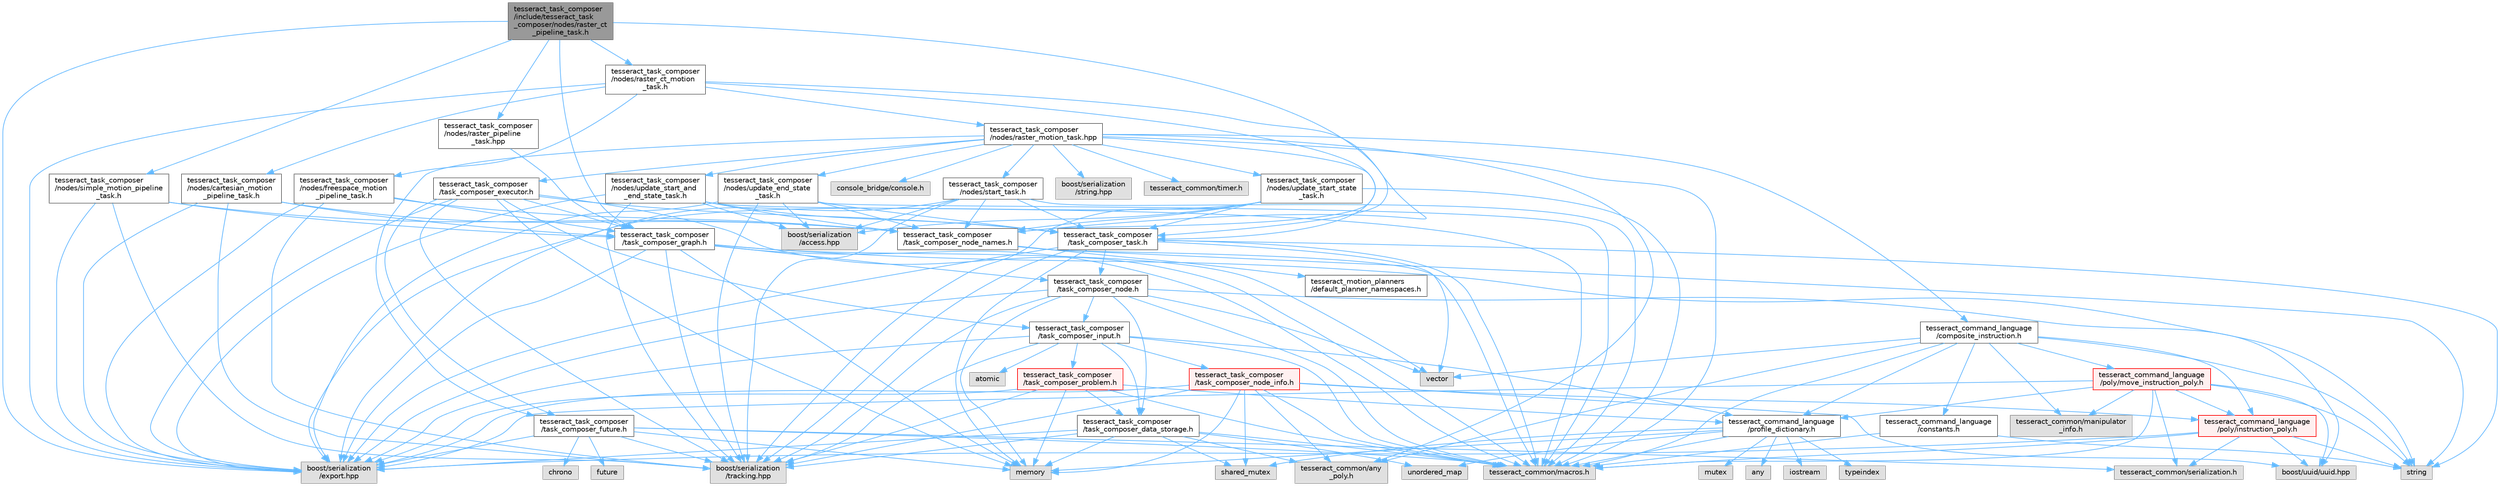 digraph "tesseract_task_composer/include/tesseract_task_composer/nodes/raster_ct_pipeline_task.h"
{
 // LATEX_PDF_SIZE
  bgcolor="transparent";
  edge [fontname=Helvetica,fontsize=10,labelfontname=Helvetica,labelfontsize=10];
  node [fontname=Helvetica,fontsize=10,shape=box,height=0.2,width=0.4];
  Node1 [label="tesseract_task_composer\l/include/tesseract_task\l_composer/nodes/raster_ct\l_pipeline_task.h",height=0.2,width=0.4,color="gray40", fillcolor="grey60", style="filled", fontcolor="black",tooltip="Plans raster paths with cartesian transitions."];
  Node1 -> Node2 [color="steelblue1",style="solid"];
  Node2 [label="tesseract_task_composer\l/task_composer_graph.h",height=0.2,width=0.4,color="grey40", fillcolor="white", style="filled",URL="$d4/d58/task__composer__graph_8h.html",tooltip="A task graph."];
  Node2 -> Node3 [color="steelblue1",style="solid"];
  Node3 [label="tesseract_common/macros.h",height=0.2,width=0.4,color="grey60", fillcolor="#E0E0E0", style="filled",tooltip=" "];
  Node2 -> Node4 [color="steelblue1",style="solid"];
  Node4 [label="string",height=0.2,width=0.4,color="grey60", fillcolor="#E0E0E0", style="filled",tooltip=" "];
  Node2 -> Node5 [color="steelblue1",style="solid"];
  Node5 [label="vector",height=0.2,width=0.4,color="grey60", fillcolor="#E0E0E0", style="filled",tooltip=" "];
  Node2 -> Node6 [color="steelblue1",style="solid"];
  Node6 [label="memory",height=0.2,width=0.4,color="grey60", fillcolor="#E0E0E0", style="filled",tooltip=" "];
  Node2 -> Node7 [color="steelblue1",style="solid"];
  Node7 [label="tesseract_task_composer\l/task_composer_node.h",height=0.2,width=0.4,color="grey40", fillcolor="white", style="filled",URL="$da/dbe/task__composer__node_8h.html",tooltip="A node in the pipeline."];
  Node7 -> Node3 [color="steelblue1",style="solid"];
  Node7 -> Node6 [color="steelblue1",style="solid"];
  Node7 -> Node5 [color="steelblue1",style="solid"];
  Node7 -> Node8 [color="steelblue1",style="solid"];
  Node8 [label="boost/uuid/uuid.hpp",height=0.2,width=0.4,color="grey60", fillcolor="#E0E0E0", style="filled",tooltip=" "];
  Node7 -> Node9 [color="steelblue1",style="solid"];
  Node9 [label="tesseract_task_composer\l/task_composer_input.h",height=0.2,width=0.4,color="grey40", fillcolor="white", style="filled",URL="$db/ddf/task__composer__input_8h.html",tooltip="The input data structure to the pipeline."];
  Node9 -> Node3 [color="steelblue1",style="solid"];
  Node9 -> Node10 [color="steelblue1",style="solid"];
  Node10 [label="atomic",height=0.2,width=0.4,color="grey60", fillcolor="#E0E0E0", style="filled",tooltip=" "];
  Node9 -> Node11 [color="steelblue1",style="solid"];
  Node11 [label="tesseract_command_language\l/profile_dictionary.h",height=0.2,width=0.4,color="grey40", fillcolor="white", style="filled",URL="$dd/dd6/profile__dictionary_8h.html",tooltip="This is a profile dictionary for storing all profiles."];
  Node11 -> Node3 [color="steelblue1",style="solid"];
  Node11 -> Node12 [color="steelblue1",style="solid"];
  Node12 [label="any",height=0.2,width=0.4,color="grey60", fillcolor="#E0E0E0", style="filled",tooltip=" "];
  Node11 -> Node13 [color="steelblue1",style="solid"];
  Node13 [label="iostream",height=0.2,width=0.4,color="grey60", fillcolor="#E0E0E0", style="filled",tooltip=" "];
  Node11 -> Node14 [color="steelblue1",style="solid"];
  Node14 [label="typeindex",height=0.2,width=0.4,color="grey60", fillcolor="#E0E0E0", style="filled",tooltip=" "];
  Node11 -> Node15 [color="steelblue1",style="solid"];
  Node15 [label="unordered_map",height=0.2,width=0.4,color="grey60", fillcolor="#E0E0E0", style="filled",tooltip=" "];
  Node11 -> Node6 [color="steelblue1",style="solid"];
  Node11 -> Node16 [color="steelblue1",style="solid"];
  Node16 [label="mutex",height=0.2,width=0.4,color="grey60", fillcolor="#E0E0E0", style="filled",tooltip=" "];
  Node11 -> Node17 [color="steelblue1",style="solid"];
  Node17 [label="shared_mutex",height=0.2,width=0.4,color="grey60", fillcolor="#E0E0E0", style="filled",tooltip=" "];
  Node9 -> Node18 [color="steelblue1",style="solid"];
  Node18 [label="tesseract_task_composer\l/task_composer_data_storage.h",height=0.2,width=0.4,color="grey40", fillcolor="white", style="filled",URL="$dc/dc5/task__composer__data__storage_8h.html",tooltip="Data storage used when executing the pipeline."];
  Node18 -> Node3 [color="steelblue1",style="solid"];
  Node18 -> Node6 [color="steelblue1",style="solid"];
  Node18 -> Node15 [color="steelblue1",style="solid"];
  Node18 -> Node17 [color="steelblue1",style="solid"];
  Node18 -> Node19 [color="steelblue1",style="solid"];
  Node19 [label="tesseract_common/any\l_poly.h",height=0.2,width=0.4,color="grey60", fillcolor="#E0E0E0", style="filled",tooltip=" "];
  Node18 -> Node20 [color="steelblue1",style="solid"];
  Node20 [label="boost/serialization\l/export.hpp",height=0.2,width=0.4,color="grey60", fillcolor="#E0E0E0", style="filled",tooltip=" "];
  Node18 -> Node21 [color="steelblue1",style="solid"];
  Node21 [label="boost/serialization\l/tracking.hpp",height=0.2,width=0.4,color="grey60", fillcolor="#E0E0E0", style="filled",tooltip=" "];
  Node9 -> Node22 [color="steelblue1",style="solid"];
  Node22 [label="tesseract_task_composer\l/task_composer_node_info.h",height=0.2,width=0.4,color="red", fillcolor="#FFF0F0", style="filled",URL="$d7/d2c/task__composer__node__info_8h.html",tooltip="Task composer node info."];
  Node22 -> Node3 [color="steelblue1",style="solid"];
  Node22 -> Node6 [color="steelblue1",style="solid"];
  Node22 -> Node17 [color="steelblue1",style="solid"];
  Node22 -> Node8 [color="steelblue1",style="solid"];
  Node22 -> Node25 [color="steelblue1",style="solid"];
  Node25 [label="tesseract_command_language\l/poly/instruction_poly.h",height=0.2,width=0.4,color="red", fillcolor="#FFF0F0", style="filled",URL="$d1/db1/instruction__poly_8h.html",tooltip=" "];
  Node25 -> Node3 [color="steelblue1",style="solid"];
  Node25 -> Node4 [color="steelblue1",style="solid"];
  Node25 -> Node20 [color="steelblue1",style="solid"];
  Node25 -> Node8 [color="steelblue1",style="solid"];
  Node25 -> Node29 [color="steelblue1",style="solid"];
  Node29 [label="tesseract_common/serialization.h",height=0.2,width=0.4,color="grey60", fillcolor="#E0E0E0", style="filled",tooltip=" "];
  Node22 -> Node19 [color="steelblue1",style="solid"];
  Node22 -> Node20 [color="steelblue1",style="solid"];
  Node22 -> Node21 [color="steelblue1",style="solid"];
  Node9 -> Node31 [color="steelblue1",style="solid"];
  Node31 [label="tesseract_task_composer\l/task_composer_problem.h",height=0.2,width=0.4,color="red", fillcolor="#FFF0F0", style="filled",URL="$d7/d6d/task__composer__problem_8h.html",tooltip="A task composer server problem."];
  Node31 -> Node3 [color="steelblue1",style="solid"];
  Node31 -> Node6 [color="steelblue1",style="solid"];
  Node31 -> Node11 [color="steelblue1",style="solid"];
  Node31 -> Node18 [color="steelblue1",style="solid"];
  Node31 -> Node20 [color="steelblue1",style="solid"];
  Node31 -> Node21 [color="steelblue1",style="solid"];
  Node9 -> Node20 [color="steelblue1",style="solid"];
  Node9 -> Node21 [color="steelblue1",style="solid"];
  Node7 -> Node18 [color="steelblue1",style="solid"];
  Node7 -> Node20 [color="steelblue1",style="solid"];
  Node7 -> Node21 [color="steelblue1",style="solid"];
  Node2 -> Node20 [color="steelblue1",style="solid"];
  Node2 -> Node21 [color="steelblue1",style="solid"];
  Node1 -> Node32 [color="steelblue1",style="solid"];
  Node32 [label="tesseract_task_composer\l/task_composer_node_names.h",height=0.2,width=0.4,color="grey40", fillcolor="white", style="filled",URL="$d3/da7/task__composer__node__names_8h.html",tooltip="Contains default node names."];
  Node32 -> Node3 [color="steelblue1",style="solid"];
  Node32 -> Node4 [color="steelblue1",style="solid"];
  Node32 -> Node33 [color="steelblue1",style="solid"];
  Node33 [label="tesseract_motion_planners\l/default_planner_namespaces.h",height=0.2,width=0.4,color="grey40", fillcolor="white", style="filled",URL="$de/d3a/default__planner__namespaces_8h.html",tooltip="A collection of motion planner profile namespaces."];
  Node1 -> Node34 [color="steelblue1",style="solid"];
  Node34 [label="tesseract_task_composer\l/nodes/raster_pipeline\l_task.hpp",height=0.2,width=0.4,color="grey40", fillcolor="white", style="filled",URL="$db/dfb/raster__pipeline__task_8hpp.html",tooltip=" "];
  Node34 -> Node2 [color="steelblue1",style="solid"];
  Node1 -> Node35 [color="steelblue1",style="solid"];
  Node35 [label="tesseract_task_composer\l/nodes/simple_motion_pipeline\l_task.h",height=0.2,width=0.4,color="grey40", fillcolor="white", style="filled",URL="$d2/dd8/simple__motion__pipeline__task_8h.html",tooltip=" "];
  Node35 -> Node2 [color="steelblue1",style="solid"];
  Node35 -> Node32 [color="steelblue1",style="solid"];
  Node35 -> Node20 [color="steelblue1",style="solid"];
  Node35 -> Node21 [color="steelblue1",style="solid"];
  Node1 -> Node36 [color="steelblue1",style="solid"];
  Node36 [label="tesseract_task_composer\l/nodes/raster_ct_motion\l_task.h",height=0.2,width=0.4,color="grey40", fillcolor="white", style="filled",URL="$db/d8a/raster__ct__motion__task_8h.html",tooltip="Raster motion task with cartesian transitions."];
  Node36 -> Node37 [color="steelblue1",style="solid"];
  Node37 [label="tesseract_task_composer\l/task_composer_task.h",height=0.2,width=0.4,color="grey40", fillcolor="white", style="filled",URL="$da/d71/task__composer__task_8h.html",tooltip="A task in the pipeline."];
  Node37 -> Node3 [color="steelblue1",style="solid"];
  Node37 -> Node4 [color="steelblue1",style="solid"];
  Node37 -> Node5 [color="steelblue1",style="solid"];
  Node37 -> Node6 [color="steelblue1",style="solid"];
  Node37 -> Node7 [color="steelblue1",style="solid"];
  Node37 -> Node20 [color="steelblue1",style="solid"];
  Node37 -> Node21 [color="steelblue1",style="solid"];
  Node36 -> Node32 [color="steelblue1",style="solid"];
  Node36 -> Node38 [color="steelblue1",style="solid"];
  Node38 [label="tesseract_task_composer\l/nodes/raster_motion_task.hpp",height=0.2,width=0.4,color="grey40", fillcolor="white", style="filled",URL="$d3/db0/raster__motion__task_8hpp.html",tooltip="Raster motion task with transitions."];
  Node38 -> Node3 [color="steelblue1",style="solid"];
  Node38 -> Node39 [color="steelblue1",style="solid"];
  Node39 [label="console_bridge/console.h",height=0.2,width=0.4,color="grey60", fillcolor="#E0E0E0", style="filled",tooltip=" "];
  Node38 -> Node40 [color="steelblue1",style="solid"];
  Node40 [label="boost/serialization\l/string.hpp",height=0.2,width=0.4,color="grey60", fillcolor="#E0E0E0", style="filled",tooltip=" "];
  Node38 -> Node41 [color="steelblue1",style="solid"];
  Node41 [label="tesseract_common/timer.h",height=0.2,width=0.4,color="grey60", fillcolor="#E0E0E0", style="filled",tooltip=" "];
  Node38 -> Node37 [color="steelblue1",style="solid"];
  Node38 -> Node19 [color="steelblue1",style="solid"];
  Node38 -> Node42 [color="steelblue1",style="solid"];
  Node42 [label="tesseract_task_composer\l/task_composer_future.h",height=0.2,width=0.4,color="grey40", fillcolor="white", style="filled",URL="$dc/d59/task__composer__future_8h.html",tooltip="A task composer future."];
  Node42 -> Node3 [color="steelblue1",style="solid"];
  Node42 -> Node43 [color="steelblue1",style="solid"];
  Node43 [label="chrono",height=0.2,width=0.4,color="grey60", fillcolor="#E0E0E0", style="filled",tooltip=" "];
  Node42 -> Node44 [color="steelblue1",style="solid"];
  Node44 [label="future",height=0.2,width=0.4,color="grey60", fillcolor="#E0E0E0", style="filled",tooltip=" "];
  Node42 -> Node6 [color="steelblue1",style="solid"];
  Node42 -> Node29 [color="steelblue1",style="solid"];
  Node42 -> Node20 [color="steelblue1",style="solid"];
  Node42 -> Node21 [color="steelblue1",style="solid"];
  Node38 -> Node45 [color="steelblue1",style="solid"];
  Node45 [label="tesseract_task_composer\l/task_composer_executor.h",height=0.2,width=0.4,color="grey40", fillcolor="white", style="filled",URL="$d6/dab/task__composer__executor_8h.html",tooltip="The executor for executing task graphs."];
  Node45 -> Node3 [color="steelblue1",style="solid"];
  Node45 -> Node6 [color="steelblue1",style="solid"];
  Node45 -> Node2 [color="steelblue1",style="solid"];
  Node45 -> Node37 [color="steelblue1",style="solid"];
  Node45 -> Node9 [color="steelblue1",style="solid"];
  Node45 -> Node42 [color="steelblue1",style="solid"];
  Node45 -> Node20 [color="steelblue1",style="solid"];
  Node45 -> Node21 [color="steelblue1",style="solid"];
  Node38 -> Node46 [color="steelblue1",style="solid"];
  Node46 [label="tesseract_task_composer\l/nodes/start_task.h",height=0.2,width=0.4,color="grey40", fillcolor="white", style="filled",URL="$d2/d48/start__task_8h.html",tooltip=" "];
  Node46 -> Node3 [color="steelblue1",style="solid"];
  Node46 -> Node47 [color="steelblue1",style="solid"];
  Node47 [label="boost/serialization\l/access.hpp",height=0.2,width=0.4,color="grey60", fillcolor="#E0E0E0", style="filled",tooltip=" "];
  Node46 -> Node37 [color="steelblue1",style="solid"];
  Node46 -> Node32 [color="steelblue1",style="solid"];
  Node46 -> Node20 [color="steelblue1",style="solid"];
  Node46 -> Node21 [color="steelblue1",style="solid"];
  Node38 -> Node48 [color="steelblue1",style="solid"];
  Node48 [label="tesseract_task_composer\l/nodes/update_start_and\l_end_state_task.h",height=0.2,width=0.4,color="grey40", fillcolor="white", style="filled",URL="$da/d4e/update__start__and__end__state__task_8h.html",tooltip=" "];
  Node48 -> Node3 [color="steelblue1",style="solid"];
  Node48 -> Node47 [color="steelblue1",style="solid"];
  Node48 -> Node37 [color="steelblue1",style="solid"];
  Node48 -> Node32 [color="steelblue1",style="solid"];
  Node48 -> Node20 [color="steelblue1",style="solid"];
  Node48 -> Node21 [color="steelblue1",style="solid"];
  Node38 -> Node49 [color="steelblue1",style="solid"];
  Node49 [label="tesseract_task_composer\l/nodes/update_end_state\l_task.h",height=0.2,width=0.4,color="grey40", fillcolor="white", style="filled",URL="$d4/d1c/update__end__state__task_8h.html",tooltip=" "];
  Node49 -> Node3 [color="steelblue1",style="solid"];
  Node49 -> Node47 [color="steelblue1",style="solid"];
  Node49 -> Node37 [color="steelblue1",style="solid"];
  Node49 -> Node32 [color="steelblue1",style="solid"];
  Node49 -> Node20 [color="steelblue1",style="solid"];
  Node49 -> Node21 [color="steelblue1",style="solid"];
  Node38 -> Node50 [color="steelblue1",style="solid"];
  Node50 [label="tesseract_task_composer\l/nodes/update_start_state\l_task.h",height=0.2,width=0.4,color="grey40", fillcolor="white", style="filled",URL="$d8/db2/update__start__state__task_8h.html",tooltip=" "];
  Node50 -> Node3 [color="steelblue1",style="solid"];
  Node50 -> Node47 [color="steelblue1",style="solid"];
  Node50 -> Node37 [color="steelblue1",style="solid"];
  Node50 -> Node32 [color="steelblue1",style="solid"];
  Node50 -> Node20 [color="steelblue1",style="solid"];
  Node50 -> Node21 [color="steelblue1",style="solid"];
  Node38 -> Node51 [color="steelblue1",style="solid"];
  Node51 [label="tesseract_command_language\l/composite_instruction.h",height=0.2,width=0.4,color="grey40", fillcolor="white", style="filled",URL="$d5/df7/composite__instruction_8h.html",tooltip=" "];
  Node51 -> Node3 [color="steelblue1",style="solid"];
  Node51 -> Node5 [color="steelblue1",style="solid"];
  Node51 -> Node4 [color="steelblue1",style="solid"];
  Node51 -> Node25 [color="steelblue1",style="solid"];
  Node51 -> Node52 [color="steelblue1",style="solid"];
  Node52 [label="tesseract_command_language\l/poly/move_instruction_poly.h",height=0.2,width=0.4,color="red", fillcolor="#FFF0F0", style="filled",URL="$dc/df1/move__instruction__poly_8h.html",tooltip="The move instruction interface."];
  Node52 -> Node3 [color="steelblue1",style="solid"];
  Node52 -> Node4 [color="steelblue1",style="solid"];
  Node52 -> Node20 [color="steelblue1",style="solid"];
  Node52 -> Node8 [color="steelblue1",style="solid"];
  Node52 -> Node25 [color="steelblue1",style="solid"];
  Node52 -> Node11 [color="steelblue1",style="solid"];
  Node52 -> Node57 [color="steelblue1",style="solid"];
  Node57 [label="tesseract_common/manipulator\l_info.h",height=0.2,width=0.4,color="grey60", fillcolor="#E0E0E0", style="filled",tooltip=" "];
  Node52 -> Node29 [color="steelblue1",style="solid"];
  Node51 -> Node58 [color="steelblue1",style="solid"];
  Node58 [label="tesseract_command_language\l/constants.h",height=0.2,width=0.4,color="grey40", fillcolor="white", style="filled",URL="$d2/d6f/constants_8h.html",tooltip="Containst Tesseract Command Language constants."];
  Node58 -> Node3 [color="steelblue1",style="solid"];
  Node58 -> Node4 [color="steelblue1",style="solid"];
  Node51 -> Node11 [color="steelblue1",style="solid"];
  Node51 -> Node57 [color="steelblue1",style="solid"];
  Node51 -> Node19 [color="steelblue1",style="solid"];
  Node36 -> Node59 [color="steelblue1",style="solid"];
  Node59 [label="tesseract_task_composer\l/nodes/cartesian_motion\l_pipeline_task.h",height=0.2,width=0.4,color="grey40", fillcolor="white", style="filled",URL="$d2/ded/cartesian__motion__pipeline__task_8h.html",tooltip="Cartesian motion planning pipeline."];
  Node59 -> Node2 [color="steelblue1",style="solid"];
  Node59 -> Node32 [color="steelblue1",style="solid"];
  Node59 -> Node20 [color="steelblue1",style="solid"];
  Node59 -> Node21 [color="steelblue1",style="solid"];
  Node36 -> Node60 [color="steelblue1",style="solid"];
  Node60 [label="tesseract_task_composer\l/nodes/freespace_motion\l_pipeline_task.h",height=0.2,width=0.4,color="grey40", fillcolor="white", style="filled",URL="$db/d7a/freespace__motion__pipeline__task_8h.html",tooltip=" "];
  Node60 -> Node2 [color="steelblue1",style="solid"];
  Node60 -> Node32 [color="steelblue1",style="solid"];
  Node60 -> Node20 [color="steelblue1",style="solid"];
  Node60 -> Node21 [color="steelblue1",style="solid"];
  Node36 -> Node20 [color="steelblue1",style="solid"];
  Node1 -> Node20 [color="steelblue1",style="solid"];
}
